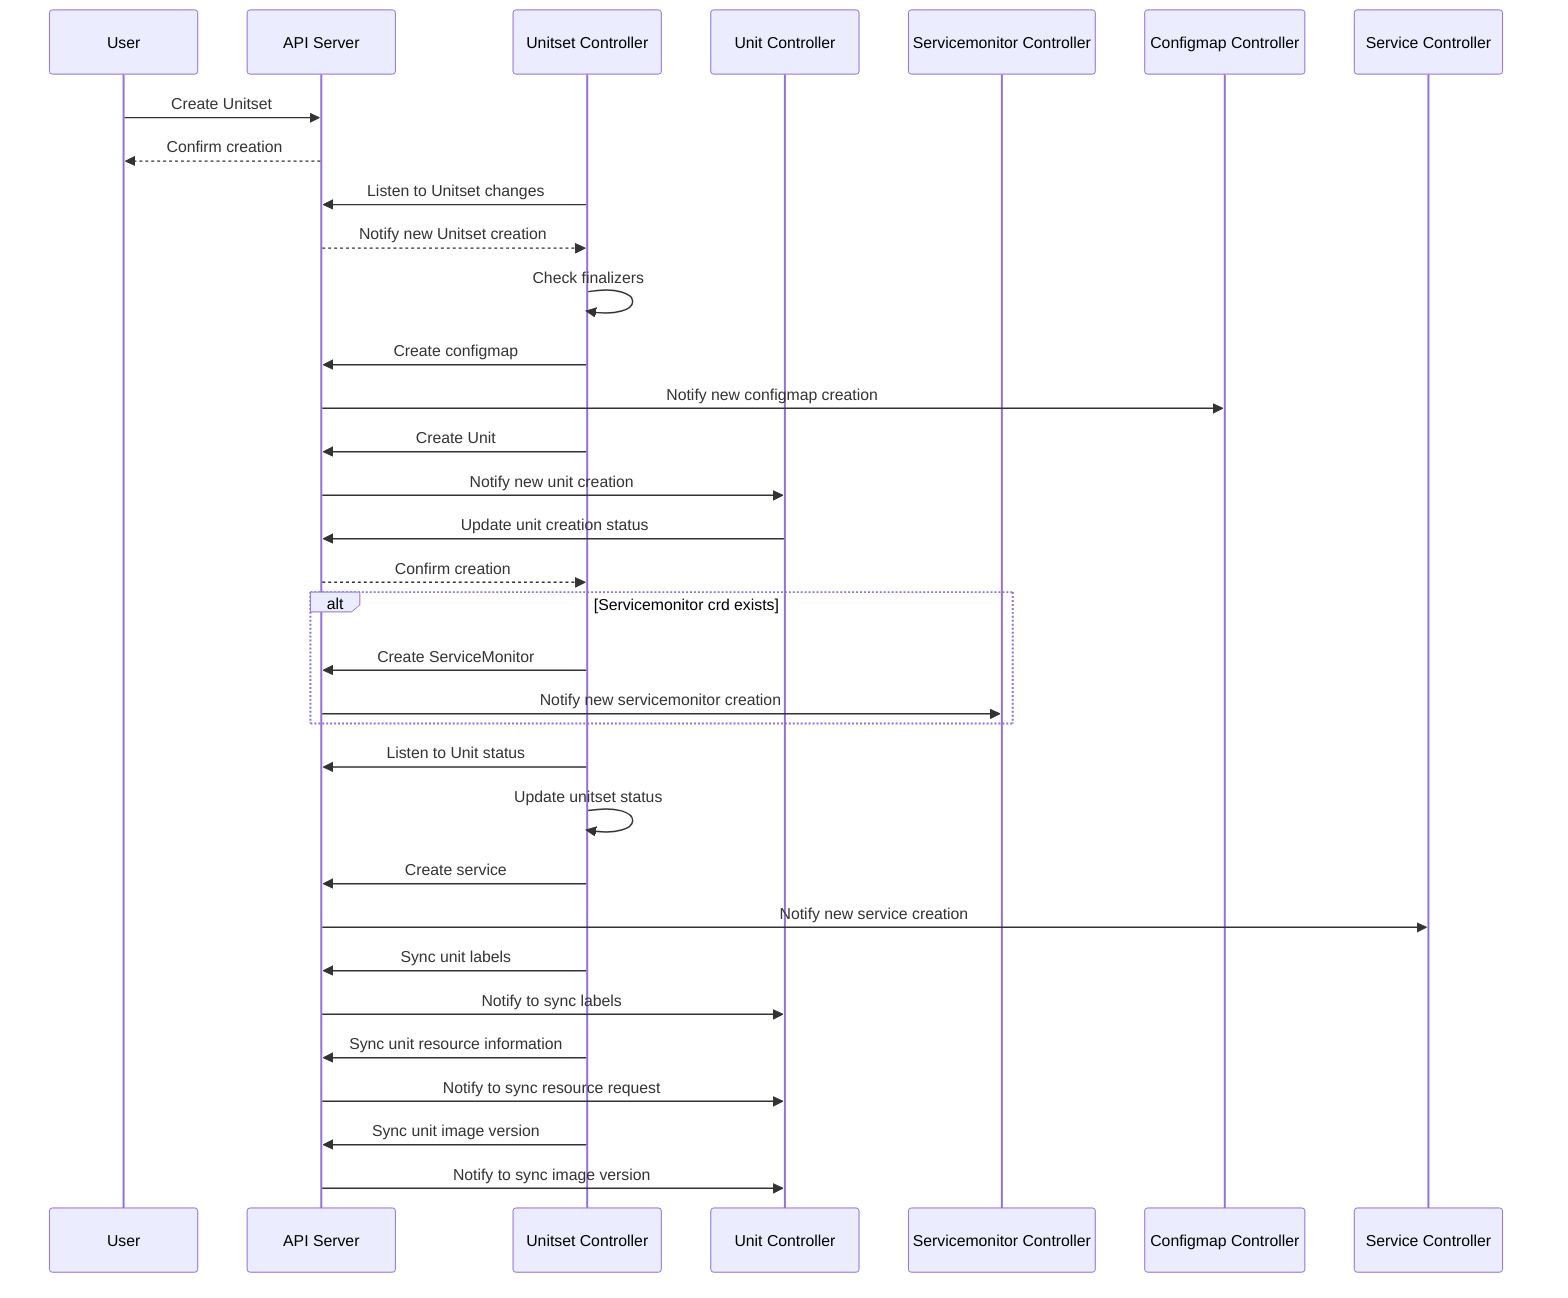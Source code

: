 sequenceDiagram
    participant User
    participant API Server
    participant Unitset Controller
    participant Unit Controller
    participant Servicemonitor Controller
    participant Configmap Controller
    participant Service Controller

    User->>API Server: Create Unitset
    API Server-->>User: Confirm creation

    Unitset Controller->>API Server: Listen to Unitset changes
    API Server-->>Unitset Controller: Notify new Unitset creation

    Unitset Controller->>Unitset Controller: Check finalizers

    Unitset Controller->>API Server: Create configmap
    API Server->>Configmap Controller: Notify new configmap creation

    Unitset Controller->>API Server: Create Unit
    API Server->>Unit Controller: Notify new unit creation

    Unit Controller ->> API Server: Update unit creation status
    API Server-->>Unitset Controller: Confirm creation

    alt Servicemonitor crd exists
        Unitset Controller->>API Server: Create ServiceMonitor
        API Server->>Servicemonitor Controller: Notify new servicemonitor creation
    end

    Unitset Controller->>API Server: Listen to Unit status
    Unitset Controller->>Unitset Controller: Update unitset status

    Unitset Controller->>API Server: Create service
    API Server->>Service Controller: Notify new service creation

    Unitset Controller->>API Server : Sync unit labels
    API Server->>Unit Controller:Notify to sync labels

    Unitset Controller->>API Server : Sync unit resource information
    API Server->>Unit Controller:Notify to sync resource request

    Unitset Controller->>API Server : Sync unit image version
    API Server->>Unit Controller:Notify to sync image version